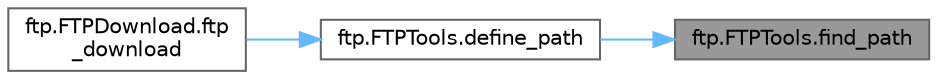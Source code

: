 digraph "ftp.FTPTools.find_path"
{
 // LATEX_PDF_SIZE
  bgcolor="transparent";
  edge [fontname=Helvetica,fontsize=10,labelfontname=Helvetica,labelfontsize=10];
  node [fontname=Helvetica,fontsize=10,shape=box,height=0.2,width=0.4];
  rankdir="RL";
  Node1 [id="Node000001",label="ftp.FTPTools.find_path",height=0.2,width=0.4,color="gray40", fillcolor="grey60", style="filled", fontcolor="black",tooltip=" "];
  Node1 -> Node2 [id="edge1_Node000001_Node000002",dir="back",color="steelblue1",style="solid",tooltip=" "];
  Node2 [id="Node000002",label="ftp.FTPTools.define_path",height=0.2,width=0.4,color="grey40", fillcolor="white", style="filled",URL="$namespaceftp_1_1_f_t_p_tools.html#a703a4f62d9ec56e61d428c3cfa015a0b",tooltip=" "];
  Node2 -> Node3 [id="edge2_Node000002_Node000003",dir="back",color="steelblue1",style="solid",tooltip=" "];
  Node3 [id="Node000003",label="ftp.FTPDownload.ftp\l_download",height=0.2,width=0.4,color="grey40", fillcolor="white", style="filled",URL="$namespaceftp_1_1_f_t_p_download.html#a70268643182ffcce1a9a8b0a21709a92",tooltip=" "];
}
